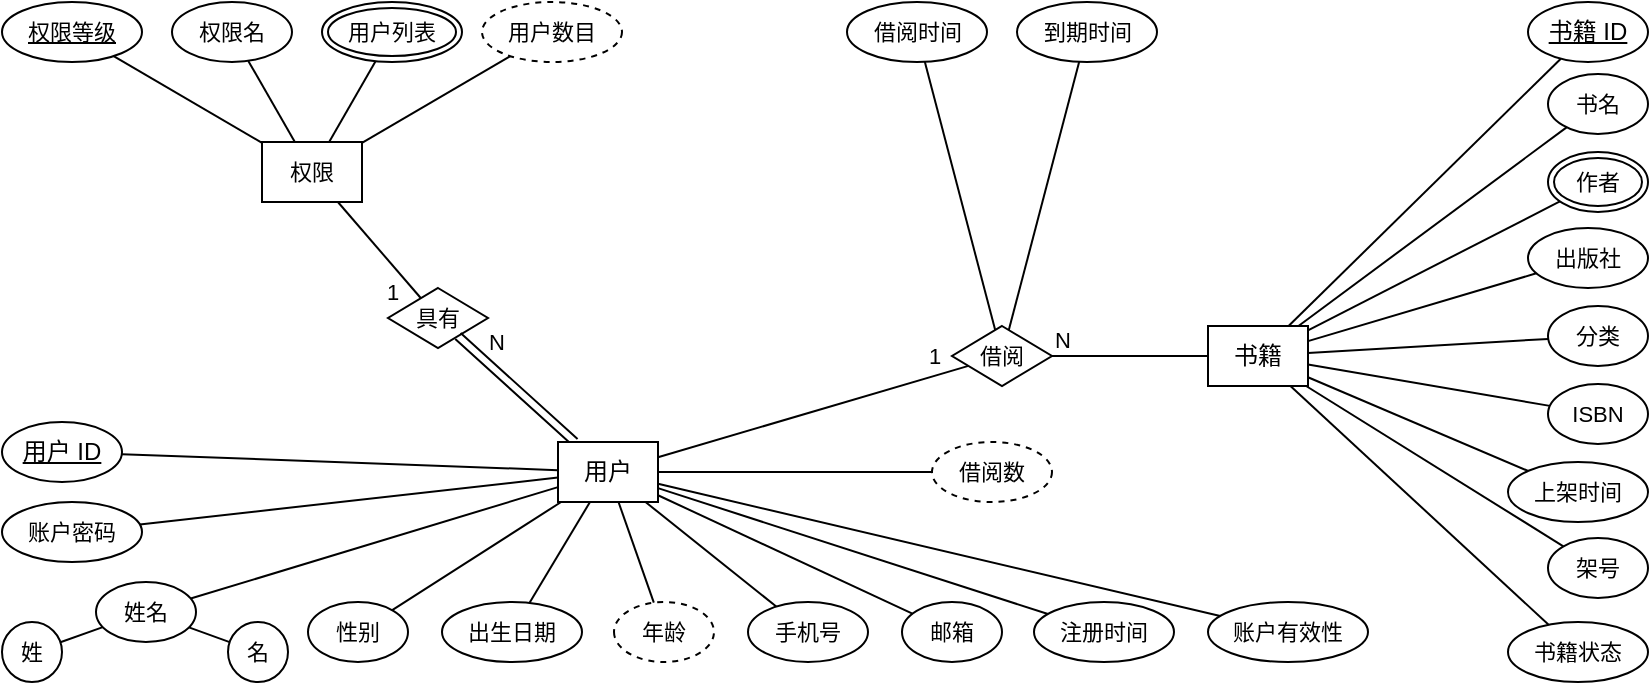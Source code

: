 <mxfile version="22.1.16" type="device">
  <diagram id="C5RBs43oDa-KdzZeNtuy" name="Page-1">
    <mxGraphModel dx="1380" dy="841" grid="1" gridSize="10" guides="1" tooltips="1" connect="1" arrows="1" fold="1" page="1" pageScale="1" pageWidth="1169" pageHeight="827" math="0" shadow="0">
      <root>
        <mxCell id="WIyWlLk6GJQsqaUBKTNV-0" />
        <mxCell id="WIyWlLk6GJQsqaUBKTNV-1" parent="WIyWlLk6GJQsqaUBKTNV-0" />
        <mxCell id="3-fhFbrS2XwaX0FWGKN_-157" value="" style="group" vertex="1" connectable="0" parent="WIyWlLk6GJQsqaUBKTNV-1">
          <mxGeometry x="180" y="220" width="823" height="340" as="geometry" />
        </mxCell>
        <mxCell id="3-fhFbrS2XwaX0FWGKN_-46" value="具有" style="shape=rhombus;perimeter=rhombusPerimeter;whiteSpace=wrap;html=1;align=center;fontFamily=Helvetica;fontSize=11;fontColor=default;" vertex="1" parent="3-fhFbrS2XwaX0FWGKN_-157">
          <mxGeometry x="193" y="143" width="50" height="30" as="geometry" />
        </mxCell>
        <mxCell id="3-fhFbrS2XwaX0FWGKN_-101" value="" style="group" vertex="1" connectable="0" parent="3-fhFbrS2XwaX0FWGKN_-157">
          <mxGeometry width="310" height="100" as="geometry" />
        </mxCell>
        <mxCell id="3-fhFbrS2XwaX0FWGKN_-40" value="权限等级" style="ellipse;whiteSpace=wrap;html=1;align=center;fontStyle=4;fontFamily=Helvetica;fontSize=11;fontColor=default;" vertex="1" parent="3-fhFbrS2XwaX0FWGKN_-101">
          <mxGeometry width="70" height="30" as="geometry" />
        </mxCell>
        <mxCell id="3-fhFbrS2XwaX0FWGKN_-41" value="权限名" style="ellipse;whiteSpace=wrap;html=1;align=center;fontFamily=Helvetica;fontSize=11;fontColor=default;" vertex="1" parent="3-fhFbrS2XwaX0FWGKN_-101">
          <mxGeometry x="85" width="60" height="30" as="geometry" />
        </mxCell>
        <mxCell id="3-fhFbrS2XwaX0FWGKN_-42" value="用户列表" style="ellipse;shape=doubleEllipse;margin=3;whiteSpace=wrap;html=1;align=center;fontFamily=Helvetica;fontSize=11;fontColor=default;flipV=1;" vertex="1" parent="3-fhFbrS2XwaX0FWGKN_-101">
          <mxGeometry x="160" width="70" height="30" as="geometry" />
        </mxCell>
        <mxCell id="3-fhFbrS2XwaX0FWGKN_-38" value="权限" style="whiteSpace=wrap;html=1;align=center;fontFamily=Helvetica;fontSize=11;fontColor=default;flipV=1;" vertex="1" parent="3-fhFbrS2XwaX0FWGKN_-101">
          <mxGeometry x="130" y="70" width="50" height="30" as="geometry" />
        </mxCell>
        <mxCell id="3-fhFbrS2XwaX0FWGKN_-43" value="" style="edgeStyle=none;shape=connector;rounded=0;orthogonalLoop=1;jettySize=auto;html=1;labelBackgroundColor=default;strokeColor=default;align=center;verticalAlign=middle;fontFamily=Helvetica;fontSize=11;fontColor=default;endArrow=none;" edge="1" parent="3-fhFbrS2XwaX0FWGKN_-101" source="3-fhFbrS2XwaX0FWGKN_-40" target="3-fhFbrS2XwaX0FWGKN_-38">
          <mxGeometry relative="1" as="geometry" />
        </mxCell>
        <mxCell id="3-fhFbrS2XwaX0FWGKN_-44" value="" style="edgeStyle=none;shape=connector;rounded=0;orthogonalLoop=1;jettySize=auto;html=1;labelBackgroundColor=default;strokeColor=default;align=center;verticalAlign=middle;fontFamily=Helvetica;fontSize=11;fontColor=default;endArrow=none;" edge="1" parent="3-fhFbrS2XwaX0FWGKN_-101" source="3-fhFbrS2XwaX0FWGKN_-41" target="3-fhFbrS2XwaX0FWGKN_-38">
          <mxGeometry relative="1" as="geometry" />
        </mxCell>
        <mxCell id="3-fhFbrS2XwaX0FWGKN_-45" value="" style="edgeStyle=none;shape=connector;rounded=0;orthogonalLoop=1;jettySize=auto;html=1;labelBackgroundColor=default;strokeColor=default;align=center;verticalAlign=middle;fontFamily=Helvetica;fontSize=11;fontColor=default;endArrow=none;" edge="1" parent="3-fhFbrS2XwaX0FWGKN_-101" source="3-fhFbrS2XwaX0FWGKN_-42" target="3-fhFbrS2XwaX0FWGKN_-38">
          <mxGeometry relative="1" as="geometry" />
        </mxCell>
        <mxCell id="3-fhFbrS2XwaX0FWGKN_-99" value="" style="edgeStyle=none;shape=connector;rounded=0;orthogonalLoop=1;jettySize=auto;html=1;labelBackgroundColor=default;strokeColor=default;align=center;verticalAlign=middle;fontFamily=Helvetica;fontSize=11;fontColor=default;endArrow=none;" edge="1" parent="3-fhFbrS2XwaX0FWGKN_-101" source="3-fhFbrS2XwaX0FWGKN_-98" target="3-fhFbrS2XwaX0FWGKN_-38">
          <mxGeometry relative="1" as="geometry" />
        </mxCell>
        <mxCell id="3-fhFbrS2XwaX0FWGKN_-98" value="用户数目" style="ellipse;whiteSpace=wrap;html=1;align=center;dashed=1;fontFamily=Helvetica;fontSize=11;fontColor=default;" vertex="1" parent="3-fhFbrS2XwaX0FWGKN_-101">
          <mxGeometry x="240" width="70" height="30" as="geometry" />
        </mxCell>
        <mxCell id="3-fhFbrS2XwaX0FWGKN_-95" value="" style="edgeStyle=none;shape=link;rounded=0;orthogonalLoop=1;jettySize=auto;html=1;labelBackgroundColor=default;strokeColor=default;align=center;verticalAlign=middle;fontFamily=Helvetica;fontSize=11;fontColor=default;endArrow=none;" edge="1" parent="3-fhFbrS2XwaX0FWGKN_-157" source="3-fhFbrS2XwaX0FWGKN_-0" target="3-fhFbrS2XwaX0FWGKN_-46">
          <mxGeometry relative="1" as="geometry" />
        </mxCell>
        <mxCell id="3-fhFbrS2XwaX0FWGKN_-97" value="N" style="edgeLabel;html=1;align=center;verticalAlign=middle;resizable=0;points=[];fontSize=11;fontFamily=Helvetica;fontColor=default;" vertex="1" connectable="0" parent="3-fhFbrS2XwaX0FWGKN_-95">
          <mxGeometry relative="1" as="geometry">
            <mxPoint x="-10" y="-24" as="offset" />
          </mxGeometry>
        </mxCell>
        <mxCell id="3-fhFbrS2XwaX0FWGKN_-94" value="" style="edgeStyle=none;shape=connector;rounded=0;orthogonalLoop=1;jettySize=auto;html=1;labelBackgroundColor=default;strokeColor=default;align=center;verticalAlign=middle;fontFamily=Helvetica;fontSize=11;fontColor=default;endArrow=none;" edge="1" parent="3-fhFbrS2XwaX0FWGKN_-157" source="3-fhFbrS2XwaX0FWGKN_-38" target="3-fhFbrS2XwaX0FWGKN_-46">
          <mxGeometry relative="1" as="geometry" />
        </mxCell>
        <mxCell id="3-fhFbrS2XwaX0FWGKN_-96" value="1" style="edgeLabel;html=1;align=center;verticalAlign=middle;resizable=0;points=[];fontSize=11;fontFamily=Helvetica;fontColor=default;" vertex="1" connectable="0" parent="3-fhFbrS2XwaX0FWGKN_-94">
          <mxGeometry relative="1" as="geometry">
            <mxPoint x="6" y="21" as="offset" />
          </mxGeometry>
        </mxCell>
        <mxCell id="3-fhFbrS2XwaX0FWGKN_-126" value="" style="group" vertex="1" connectable="0" parent="3-fhFbrS2XwaX0FWGKN_-157">
          <mxGeometry x="593" width="230" height="340" as="geometry" />
        </mxCell>
        <mxCell id="3-fhFbrS2XwaX0FWGKN_-1" value="书籍" style="whiteSpace=wrap;html=1;align=center;" vertex="1" parent="3-fhFbrS2XwaX0FWGKN_-126">
          <mxGeometry x="10" y="162" width="50" height="30" as="geometry" />
        </mxCell>
        <mxCell id="3-fhFbrS2XwaX0FWGKN_-8" value="" style="edgeStyle=none;shape=connector;rounded=0;orthogonalLoop=1;jettySize=auto;html=1;labelBackgroundColor=default;strokeColor=default;align=center;verticalAlign=middle;fontFamily=Helvetica;fontSize=11;fontColor=default;endArrow=none;" edge="1" parent="3-fhFbrS2XwaX0FWGKN_-126" source="3-fhFbrS2XwaX0FWGKN_-3" target="3-fhFbrS2XwaX0FWGKN_-1">
          <mxGeometry relative="1" as="geometry" />
        </mxCell>
        <mxCell id="3-fhFbrS2XwaX0FWGKN_-3" value="书籍 ID" style="ellipse;whiteSpace=wrap;html=1;align=center;fontStyle=4;" vertex="1" parent="3-fhFbrS2XwaX0FWGKN_-126">
          <mxGeometry x="170" width="60" height="30" as="geometry" />
        </mxCell>
        <mxCell id="3-fhFbrS2XwaX0FWGKN_-120" value="" style="edgeStyle=none;shape=connector;rounded=0;orthogonalLoop=1;jettySize=auto;html=1;labelBackgroundColor=default;strokeColor=default;align=center;verticalAlign=middle;fontFamily=Helvetica;fontSize=11;fontColor=default;endArrow=none;" edge="1" parent="3-fhFbrS2XwaX0FWGKN_-126" source="3-fhFbrS2XwaX0FWGKN_-102" target="3-fhFbrS2XwaX0FWGKN_-1">
          <mxGeometry relative="1" as="geometry" />
        </mxCell>
        <mxCell id="3-fhFbrS2XwaX0FWGKN_-102" value="ISBN" style="ellipse;whiteSpace=wrap;html=1;align=center;fontFamily=Helvetica;fontSize=11;fontColor=default;" vertex="1" parent="3-fhFbrS2XwaX0FWGKN_-126">
          <mxGeometry x="180" y="191" width="50" height="30" as="geometry" />
        </mxCell>
        <mxCell id="3-fhFbrS2XwaX0FWGKN_-115" value="" style="edgeStyle=none;shape=connector;rounded=0;orthogonalLoop=1;jettySize=auto;html=1;labelBackgroundColor=default;strokeColor=default;align=center;verticalAlign=middle;fontFamily=Helvetica;fontSize=11;fontColor=default;endArrow=none;" edge="1" parent="3-fhFbrS2XwaX0FWGKN_-126" source="3-fhFbrS2XwaX0FWGKN_-103" target="3-fhFbrS2XwaX0FWGKN_-1">
          <mxGeometry relative="1" as="geometry" />
        </mxCell>
        <mxCell id="3-fhFbrS2XwaX0FWGKN_-103" value="书名" style="ellipse;whiteSpace=wrap;html=1;align=center;fontFamily=Helvetica;fontSize=11;fontColor=default;" vertex="1" parent="3-fhFbrS2XwaX0FWGKN_-126">
          <mxGeometry x="180" y="36" width="50" height="30" as="geometry" />
        </mxCell>
        <mxCell id="3-fhFbrS2XwaX0FWGKN_-116" value="" style="edgeStyle=none;shape=connector;rounded=0;orthogonalLoop=1;jettySize=auto;html=1;labelBackgroundColor=default;strokeColor=default;align=center;verticalAlign=middle;fontFamily=Helvetica;fontSize=11;fontColor=default;endArrow=none;" edge="1" parent="3-fhFbrS2XwaX0FWGKN_-126" source="3-fhFbrS2XwaX0FWGKN_-104" target="3-fhFbrS2XwaX0FWGKN_-1">
          <mxGeometry relative="1" as="geometry" />
        </mxCell>
        <mxCell id="3-fhFbrS2XwaX0FWGKN_-104" value="作者" style="whiteSpace=wrap;html=1;align=center;fontFamily=Helvetica;fontSize=11;fontColor=default;shape=doubleEllipse;perimeter=ellipsePerimeter;margin=3;" vertex="1" parent="3-fhFbrS2XwaX0FWGKN_-126">
          <mxGeometry x="180" y="75" width="50" height="30" as="geometry" />
        </mxCell>
        <mxCell id="3-fhFbrS2XwaX0FWGKN_-117" value="" style="edgeStyle=none;shape=connector;rounded=0;orthogonalLoop=1;jettySize=auto;html=1;labelBackgroundColor=default;strokeColor=default;align=center;verticalAlign=middle;fontFamily=Helvetica;fontSize=11;fontColor=default;endArrow=none;" edge="1" parent="3-fhFbrS2XwaX0FWGKN_-126" source="3-fhFbrS2XwaX0FWGKN_-105" target="3-fhFbrS2XwaX0FWGKN_-1">
          <mxGeometry relative="1" as="geometry" />
        </mxCell>
        <mxCell id="3-fhFbrS2XwaX0FWGKN_-105" value="出版社" style="ellipse;whiteSpace=wrap;html=1;align=center;fontFamily=Helvetica;fontSize=11;fontColor=default;" vertex="1" parent="3-fhFbrS2XwaX0FWGKN_-126">
          <mxGeometry x="170" y="113" width="60" height="30" as="geometry" />
        </mxCell>
        <mxCell id="3-fhFbrS2XwaX0FWGKN_-122" value="" style="edgeStyle=none;shape=connector;rounded=0;orthogonalLoop=1;jettySize=auto;html=1;labelBackgroundColor=default;strokeColor=default;align=center;verticalAlign=middle;fontFamily=Helvetica;fontSize=11;fontColor=default;endArrow=none;" edge="1" parent="3-fhFbrS2XwaX0FWGKN_-126" source="3-fhFbrS2XwaX0FWGKN_-106" target="3-fhFbrS2XwaX0FWGKN_-1">
          <mxGeometry relative="1" as="geometry" />
        </mxCell>
        <mxCell id="3-fhFbrS2XwaX0FWGKN_-106" value="分类" style="ellipse;whiteSpace=wrap;html=1;align=center;fontFamily=Helvetica;fontSize=11;fontColor=default;" vertex="1" parent="3-fhFbrS2XwaX0FWGKN_-126">
          <mxGeometry x="180" y="152" width="50" height="30" as="geometry" />
        </mxCell>
        <mxCell id="3-fhFbrS2XwaX0FWGKN_-121" value="" style="edgeStyle=none;shape=connector;rounded=0;orthogonalLoop=1;jettySize=auto;html=1;labelBackgroundColor=default;strokeColor=default;align=center;verticalAlign=middle;fontFamily=Helvetica;fontSize=11;fontColor=default;endArrow=none;" edge="1" parent="3-fhFbrS2XwaX0FWGKN_-126" source="3-fhFbrS2XwaX0FWGKN_-107" target="3-fhFbrS2XwaX0FWGKN_-1">
          <mxGeometry relative="1" as="geometry" />
        </mxCell>
        <mxCell id="3-fhFbrS2XwaX0FWGKN_-107" value="架号" style="ellipse;whiteSpace=wrap;html=1;align=center;fontFamily=Helvetica;fontSize=11;fontColor=default;" vertex="1" parent="3-fhFbrS2XwaX0FWGKN_-126">
          <mxGeometry x="180" y="268" width="50" height="30" as="geometry" />
        </mxCell>
        <mxCell id="3-fhFbrS2XwaX0FWGKN_-123" value="" style="edgeStyle=none;shape=connector;rounded=0;orthogonalLoop=1;jettySize=auto;html=1;labelBackgroundColor=default;strokeColor=default;align=center;verticalAlign=middle;fontFamily=Helvetica;fontSize=11;fontColor=default;endArrow=none;" edge="1" parent="3-fhFbrS2XwaX0FWGKN_-126" source="3-fhFbrS2XwaX0FWGKN_-108" target="3-fhFbrS2XwaX0FWGKN_-1">
          <mxGeometry relative="1" as="geometry" />
        </mxCell>
        <mxCell id="3-fhFbrS2XwaX0FWGKN_-108" value="书籍状态" style="ellipse;whiteSpace=wrap;html=1;align=center;fontFamily=Helvetica;fontSize=11;fontColor=default;" vertex="1" parent="3-fhFbrS2XwaX0FWGKN_-126">
          <mxGeometry x="160" y="310" width="70" height="30" as="geometry" />
        </mxCell>
        <mxCell id="3-fhFbrS2XwaX0FWGKN_-119" value="" style="edgeStyle=none;shape=connector;rounded=0;orthogonalLoop=1;jettySize=auto;html=1;labelBackgroundColor=default;strokeColor=default;align=center;verticalAlign=middle;fontFamily=Helvetica;fontSize=11;fontColor=default;endArrow=none;" edge="1" parent="3-fhFbrS2XwaX0FWGKN_-126" source="3-fhFbrS2XwaX0FWGKN_-118" target="3-fhFbrS2XwaX0FWGKN_-1">
          <mxGeometry relative="1" as="geometry" />
        </mxCell>
        <mxCell id="3-fhFbrS2XwaX0FWGKN_-118" value="上架时间" style="ellipse;whiteSpace=wrap;html=1;align=center;fontFamily=Helvetica;fontSize=11;fontColor=default;" vertex="1" parent="3-fhFbrS2XwaX0FWGKN_-126">
          <mxGeometry x="160" y="230" width="70" height="30" as="geometry" />
        </mxCell>
        <mxCell id="3-fhFbrS2XwaX0FWGKN_-131" value="" style="edgeStyle=none;shape=connector;rounded=0;orthogonalLoop=1;jettySize=auto;html=1;labelBackgroundColor=default;strokeColor=default;align=center;verticalAlign=middle;fontFamily=Helvetica;fontSize=11;fontColor=default;endArrow=none;" edge="1" parent="3-fhFbrS2XwaX0FWGKN_-157" source="3-fhFbrS2XwaX0FWGKN_-127" target="3-fhFbrS2XwaX0FWGKN_-1">
          <mxGeometry relative="1" as="geometry" />
        </mxCell>
        <mxCell id="3-fhFbrS2XwaX0FWGKN_-150" value="N" style="edgeLabel;html=1;align=center;verticalAlign=middle;resizable=0;points=[];fontSize=11;fontFamily=Helvetica;fontColor=default;" vertex="1" connectable="0" parent="3-fhFbrS2XwaX0FWGKN_-131">
          <mxGeometry x="-0.314" y="1" relative="1" as="geometry">
            <mxPoint x="-22" y="-7" as="offset" />
          </mxGeometry>
        </mxCell>
        <mxCell id="3-fhFbrS2XwaX0FWGKN_-151" value="" style="group" vertex="1" connectable="0" parent="3-fhFbrS2XwaX0FWGKN_-157">
          <mxGeometry y="210" width="683" height="130" as="geometry" />
        </mxCell>
        <mxCell id="3-fhFbrS2XwaX0FWGKN_-110" value="账户有效性" style="ellipse;whiteSpace=wrap;html=1;align=center;fontFamily=Helvetica;fontSize=11;fontColor=default;" vertex="1" parent="3-fhFbrS2XwaX0FWGKN_-151">
          <mxGeometry x="603" y="90" width="80" height="30" as="geometry" />
        </mxCell>
        <mxCell id="3-fhFbrS2XwaX0FWGKN_-109" value="注册时间" style="ellipse;whiteSpace=wrap;html=1;align=center;fontFamily=Helvetica;fontSize=11;fontColor=default;" vertex="1" parent="3-fhFbrS2XwaX0FWGKN_-151">
          <mxGeometry x="516" y="90" width="70" height="30" as="geometry" />
        </mxCell>
        <mxCell id="3-fhFbrS2XwaX0FWGKN_-113" value="" style="edgeStyle=none;shape=connector;rounded=0;orthogonalLoop=1;jettySize=auto;html=1;labelBackgroundColor=default;strokeColor=default;align=center;verticalAlign=middle;fontFamily=Helvetica;fontSize=11;fontColor=default;endArrow=none;" edge="1" parent="3-fhFbrS2XwaX0FWGKN_-151" source="3-fhFbrS2XwaX0FWGKN_-110" target="3-fhFbrS2XwaX0FWGKN_-0">
          <mxGeometry relative="1" as="geometry" />
        </mxCell>
        <mxCell id="3-fhFbrS2XwaX0FWGKN_-112" value="" style="edgeStyle=none;shape=connector;rounded=0;orthogonalLoop=1;jettySize=auto;html=1;labelBackgroundColor=default;strokeColor=default;align=center;verticalAlign=middle;fontFamily=Helvetica;fontSize=11;fontColor=default;endArrow=none;" edge="1" parent="3-fhFbrS2XwaX0FWGKN_-151" source="3-fhFbrS2XwaX0FWGKN_-109" target="3-fhFbrS2XwaX0FWGKN_-0">
          <mxGeometry relative="1" as="geometry" />
        </mxCell>
        <mxCell id="3-fhFbrS2XwaX0FWGKN_-4" value="用户 ID" style="ellipse;whiteSpace=wrap;html=1;align=center;fontStyle=4;flipV=1;direction=west;" vertex="1" parent="3-fhFbrS2XwaX0FWGKN_-151">
          <mxGeometry width="60" height="30" as="geometry" />
        </mxCell>
        <mxCell id="3-fhFbrS2XwaX0FWGKN_-9" value="姓名" style="ellipse;whiteSpace=wrap;html=1;align=center;fontFamily=Helvetica;fontSize=11;fontColor=default;flipV=1;direction=west;" vertex="1" parent="3-fhFbrS2XwaX0FWGKN_-151">
          <mxGeometry x="47" y="80" width="50" height="30" as="geometry" />
        </mxCell>
        <mxCell id="3-fhFbrS2XwaX0FWGKN_-14" value="" style="edgeStyle=none;shape=connector;rounded=0;orthogonalLoop=1;jettySize=auto;html=1;labelBackgroundColor=default;strokeColor=default;align=center;verticalAlign=middle;fontFamily=Helvetica;fontSize=11;fontColor=default;endArrow=none;" edge="1" parent="3-fhFbrS2XwaX0FWGKN_-151" source="3-fhFbrS2XwaX0FWGKN_-10" target="3-fhFbrS2XwaX0FWGKN_-9">
          <mxGeometry relative="1" as="geometry" />
        </mxCell>
        <mxCell id="3-fhFbrS2XwaX0FWGKN_-10" value="名" style="ellipse;whiteSpace=wrap;html=1;align=center;fontFamily=Helvetica;fontSize=11;fontColor=default;flipV=1;direction=west;" vertex="1" parent="3-fhFbrS2XwaX0FWGKN_-151">
          <mxGeometry x="113" y="100" width="30" height="30" as="geometry" />
        </mxCell>
        <mxCell id="3-fhFbrS2XwaX0FWGKN_-15" value="" style="edgeStyle=none;shape=connector;rounded=0;orthogonalLoop=1;jettySize=auto;html=1;labelBackgroundColor=default;strokeColor=default;align=center;verticalAlign=middle;fontFamily=Helvetica;fontSize=11;fontColor=default;endArrow=none;" edge="1" parent="3-fhFbrS2XwaX0FWGKN_-151" source="3-fhFbrS2XwaX0FWGKN_-11" target="3-fhFbrS2XwaX0FWGKN_-9">
          <mxGeometry relative="1" as="geometry" />
        </mxCell>
        <mxCell id="3-fhFbrS2XwaX0FWGKN_-11" value="姓" style="ellipse;whiteSpace=wrap;html=1;align=center;fontFamily=Helvetica;fontSize=11;fontColor=default;flipV=1;direction=west;" vertex="1" parent="3-fhFbrS2XwaX0FWGKN_-151">
          <mxGeometry y="100" width="30" height="30" as="geometry" />
        </mxCell>
        <mxCell id="3-fhFbrS2XwaX0FWGKN_-18" value="出生日期" style="ellipse;whiteSpace=wrap;html=1;align=center;fontFamily=Helvetica;fontSize=11;fontColor=default;flipV=1;direction=west;" vertex="1" parent="3-fhFbrS2XwaX0FWGKN_-151">
          <mxGeometry x="220" y="90" width="70" height="30" as="geometry" />
        </mxCell>
        <mxCell id="3-fhFbrS2XwaX0FWGKN_-19" value="账户密码" style="ellipse;whiteSpace=wrap;html=1;align=center;fontFamily=Helvetica;fontSize=11;fontColor=default;flipV=1;direction=west;" vertex="1" parent="3-fhFbrS2XwaX0FWGKN_-151">
          <mxGeometry y="40" width="70" height="30" as="geometry" />
        </mxCell>
        <mxCell id="3-fhFbrS2XwaX0FWGKN_-24" value="年龄" style="ellipse;whiteSpace=wrap;html=1;align=center;dashed=1;fontFamily=Helvetica;fontSize=11;fontColor=default;flipV=1;direction=west;" vertex="1" parent="3-fhFbrS2XwaX0FWGKN_-151">
          <mxGeometry x="306" y="90" width="50" height="30" as="geometry" />
        </mxCell>
        <mxCell id="3-fhFbrS2XwaX0FWGKN_-26" value="性别" style="ellipse;whiteSpace=wrap;html=1;align=center;fontFamily=Helvetica;fontSize=11;fontColor=default;flipV=1;direction=west;" vertex="1" parent="3-fhFbrS2XwaX0FWGKN_-151">
          <mxGeometry x="153" y="90" width="50" height="30" as="geometry" />
        </mxCell>
        <mxCell id="3-fhFbrS2XwaX0FWGKN_-28" value="手机号" style="ellipse;whiteSpace=wrap;html=1;align=center;fontFamily=Helvetica;fontSize=11;fontColor=default;flipV=1;direction=west;" vertex="1" parent="3-fhFbrS2XwaX0FWGKN_-151">
          <mxGeometry x="373" y="90" width="60" height="30" as="geometry" />
        </mxCell>
        <mxCell id="3-fhFbrS2XwaX0FWGKN_-29" value="邮箱" style="ellipse;whiteSpace=wrap;html=1;align=center;fontFamily=Helvetica;fontSize=11;fontColor=default;flipV=1;direction=west;" vertex="1" parent="3-fhFbrS2XwaX0FWGKN_-151">
          <mxGeometry x="450" y="90" width="50" height="30" as="geometry" />
        </mxCell>
        <mxCell id="3-fhFbrS2XwaX0FWGKN_-0" value="用户" style="whiteSpace=wrap;html=1;align=center;flipV=1;direction=west;" vertex="1" parent="3-fhFbrS2XwaX0FWGKN_-151">
          <mxGeometry x="278" y="10" width="50" height="30" as="geometry" />
        </mxCell>
        <mxCell id="3-fhFbrS2XwaX0FWGKN_-7" value="" style="edgeStyle=none;shape=connector;rounded=0;orthogonalLoop=1;jettySize=auto;html=1;labelBackgroundColor=default;strokeColor=default;align=center;verticalAlign=middle;fontFamily=Helvetica;fontSize=11;fontColor=default;endArrow=none;" edge="1" parent="3-fhFbrS2XwaX0FWGKN_-151" source="3-fhFbrS2XwaX0FWGKN_-4" target="3-fhFbrS2XwaX0FWGKN_-0">
          <mxGeometry relative="1" as="geometry" />
        </mxCell>
        <mxCell id="3-fhFbrS2XwaX0FWGKN_-17" value="" style="edgeStyle=none;shape=connector;rounded=0;orthogonalLoop=1;jettySize=auto;html=1;labelBackgroundColor=default;strokeColor=default;align=center;verticalAlign=middle;fontFamily=Helvetica;fontSize=11;fontColor=default;endArrow=none;" edge="1" parent="3-fhFbrS2XwaX0FWGKN_-151" source="3-fhFbrS2XwaX0FWGKN_-9" target="3-fhFbrS2XwaX0FWGKN_-0">
          <mxGeometry relative="1" as="geometry" />
        </mxCell>
        <mxCell id="3-fhFbrS2XwaX0FWGKN_-23" value="" style="edgeStyle=none;shape=connector;rounded=0;orthogonalLoop=1;jettySize=auto;html=1;labelBackgroundColor=default;strokeColor=default;align=center;verticalAlign=middle;fontFamily=Helvetica;fontSize=11;fontColor=default;endArrow=none;" edge="1" parent="3-fhFbrS2XwaX0FWGKN_-151" source="3-fhFbrS2XwaX0FWGKN_-18" target="3-fhFbrS2XwaX0FWGKN_-0">
          <mxGeometry relative="1" as="geometry" />
        </mxCell>
        <mxCell id="3-fhFbrS2XwaX0FWGKN_-22" value="" style="edgeStyle=none;shape=connector;rounded=0;orthogonalLoop=1;jettySize=auto;html=1;labelBackgroundColor=default;strokeColor=default;align=center;verticalAlign=middle;fontFamily=Helvetica;fontSize=11;fontColor=default;endArrow=none;" edge="1" parent="3-fhFbrS2XwaX0FWGKN_-151" source="3-fhFbrS2XwaX0FWGKN_-19" target="3-fhFbrS2XwaX0FWGKN_-0">
          <mxGeometry relative="1" as="geometry" />
        </mxCell>
        <mxCell id="3-fhFbrS2XwaX0FWGKN_-25" value="" style="edgeStyle=none;shape=connector;rounded=0;orthogonalLoop=1;jettySize=auto;html=1;labelBackgroundColor=default;strokeColor=default;align=center;verticalAlign=middle;fontFamily=Helvetica;fontSize=11;fontColor=default;endArrow=none;" edge="1" parent="3-fhFbrS2XwaX0FWGKN_-151" source="3-fhFbrS2XwaX0FWGKN_-24" target="3-fhFbrS2XwaX0FWGKN_-0">
          <mxGeometry relative="1" as="geometry" />
        </mxCell>
        <mxCell id="3-fhFbrS2XwaX0FWGKN_-27" value="" style="edgeStyle=none;shape=connector;rounded=0;orthogonalLoop=1;jettySize=auto;html=1;labelBackgroundColor=default;strokeColor=default;align=center;verticalAlign=middle;fontFamily=Helvetica;fontSize=11;fontColor=default;endArrow=none;" edge="1" parent="3-fhFbrS2XwaX0FWGKN_-151" source="3-fhFbrS2XwaX0FWGKN_-26" target="3-fhFbrS2XwaX0FWGKN_-0">
          <mxGeometry relative="1" as="geometry" />
        </mxCell>
        <mxCell id="3-fhFbrS2XwaX0FWGKN_-30" value="" style="edgeStyle=none;shape=connector;rounded=0;orthogonalLoop=1;jettySize=auto;html=1;labelBackgroundColor=default;strokeColor=default;align=center;verticalAlign=middle;fontFamily=Helvetica;fontSize=11;fontColor=default;endArrow=none;" edge="1" parent="3-fhFbrS2XwaX0FWGKN_-151" source="3-fhFbrS2XwaX0FWGKN_-28" target="3-fhFbrS2XwaX0FWGKN_-0">
          <mxGeometry relative="1" as="geometry" />
        </mxCell>
        <mxCell id="3-fhFbrS2XwaX0FWGKN_-32" value="" style="edgeStyle=none;shape=connector;rounded=0;orthogonalLoop=1;jettySize=auto;html=1;labelBackgroundColor=default;strokeColor=default;align=center;verticalAlign=middle;fontFamily=Helvetica;fontSize=11;fontColor=default;endArrow=none;" edge="1" parent="3-fhFbrS2XwaX0FWGKN_-151" source="3-fhFbrS2XwaX0FWGKN_-29" target="3-fhFbrS2XwaX0FWGKN_-0">
          <mxGeometry relative="1" as="geometry" />
        </mxCell>
        <mxCell id="3-fhFbrS2XwaX0FWGKN_-155" value="" style="edgeStyle=none;shape=connector;rounded=0;orthogonalLoop=1;jettySize=auto;html=1;labelBackgroundColor=default;strokeColor=default;align=center;verticalAlign=middle;fontFamily=Helvetica;fontSize=11;fontColor=default;endArrow=none;" edge="1" parent="3-fhFbrS2XwaX0FWGKN_-151" source="3-fhFbrS2XwaX0FWGKN_-154" target="3-fhFbrS2XwaX0FWGKN_-0">
          <mxGeometry relative="1" as="geometry" />
        </mxCell>
        <mxCell id="3-fhFbrS2XwaX0FWGKN_-154" value="借阅数" style="ellipse;whiteSpace=wrap;html=1;align=center;dashed=1;fontFamily=Helvetica;fontSize=11;fontColor=default;" vertex="1" parent="3-fhFbrS2XwaX0FWGKN_-151">
          <mxGeometry x="465" y="10" width="60" height="30" as="geometry" />
        </mxCell>
        <mxCell id="3-fhFbrS2XwaX0FWGKN_-130" value="" style="edgeStyle=none;shape=connector;rounded=0;orthogonalLoop=1;jettySize=auto;html=1;labelBackgroundColor=default;strokeColor=default;align=center;verticalAlign=middle;fontFamily=Helvetica;fontSize=11;fontColor=default;endArrow=none;" edge="1" parent="3-fhFbrS2XwaX0FWGKN_-157" source="3-fhFbrS2XwaX0FWGKN_-0" target="3-fhFbrS2XwaX0FWGKN_-127">
          <mxGeometry relative="1" as="geometry">
            <mxPoint x="533" y="643" as="targetPoint" />
            <mxPoint x="348" y="691" as="sourcePoint" />
          </mxGeometry>
        </mxCell>
        <mxCell id="3-fhFbrS2XwaX0FWGKN_-152" value="1" style="edgeLabel;html=1;align=center;verticalAlign=middle;resizable=0;points=[];fontSize=11;fontFamily=Helvetica;fontColor=default;" vertex="1" connectable="0" parent="3-fhFbrS2XwaX0FWGKN_-130">
          <mxGeometry x="0.524" relative="1" as="geometry">
            <mxPoint x="19" y="-16" as="offset" />
          </mxGeometry>
        </mxCell>
        <mxCell id="3-fhFbrS2XwaX0FWGKN_-156" value="" style="group" vertex="1" connectable="0" parent="3-fhFbrS2XwaX0FWGKN_-157">
          <mxGeometry x="422.5" width="155" height="192" as="geometry" />
        </mxCell>
        <mxCell id="3-fhFbrS2XwaX0FWGKN_-135" value="借阅时间" style="ellipse;whiteSpace=wrap;html=1;align=center;fontFamily=Helvetica;fontSize=11;fontColor=default;" vertex="1" parent="3-fhFbrS2XwaX0FWGKN_-156">
          <mxGeometry width="70" height="30" as="geometry" />
        </mxCell>
        <mxCell id="3-fhFbrS2XwaX0FWGKN_-136" value="到期时间" style="ellipse;whiteSpace=wrap;html=1;align=center;fontFamily=Helvetica;fontSize=11;fontColor=default;" vertex="1" parent="3-fhFbrS2XwaX0FWGKN_-156">
          <mxGeometry x="85" width="70" height="30" as="geometry" />
        </mxCell>
        <mxCell id="3-fhFbrS2XwaX0FWGKN_-127" value="借阅" style="shape=rhombus;perimeter=rhombusPerimeter;whiteSpace=wrap;html=1;align=center;fontFamily=Helvetica;fontSize=11;fontColor=default;" vertex="1" parent="3-fhFbrS2XwaX0FWGKN_-156">
          <mxGeometry x="52.5" y="162" width="50" height="30" as="geometry" />
        </mxCell>
        <mxCell id="3-fhFbrS2XwaX0FWGKN_-145" value="" style="edgeStyle=none;shape=connector;rounded=0;orthogonalLoop=1;jettySize=auto;html=1;labelBackgroundColor=default;strokeColor=default;align=center;verticalAlign=middle;fontFamily=Helvetica;fontSize=11;fontColor=default;endArrow=none;" edge="1" parent="3-fhFbrS2XwaX0FWGKN_-156" source="3-fhFbrS2XwaX0FWGKN_-136" target="3-fhFbrS2XwaX0FWGKN_-127">
          <mxGeometry relative="1" as="geometry" />
        </mxCell>
        <mxCell id="3-fhFbrS2XwaX0FWGKN_-144" value="" style="edgeStyle=none;shape=connector;rounded=0;orthogonalLoop=1;jettySize=auto;html=1;labelBackgroundColor=default;strokeColor=default;align=center;verticalAlign=middle;fontFamily=Helvetica;fontSize=11;fontColor=default;endArrow=none;" edge="1" parent="3-fhFbrS2XwaX0FWGKN_-156" source="3-fhFbrS2XwaX0FWGKN_-135" target="3-fhFbrS2XwaX0FWGKN_-127">
          <mxGeometry relative="1" as="geometry" />
        </mxCell>
      </root>
    </mxGraphModel>
  </diagram>
</mxfile>
